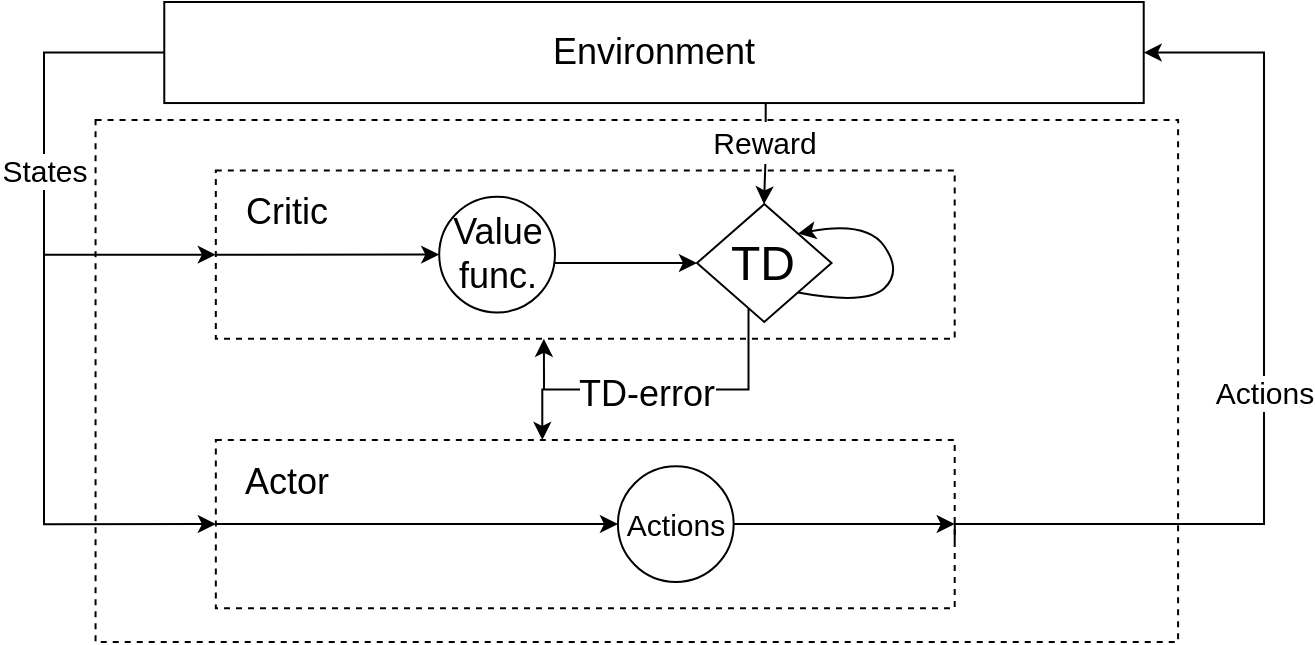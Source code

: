 <mxfile version="20.4.1" type="github" pages="4">
  <diagram id="J5HCBCcKapc96LBeAH69" name="Seite-4">
    <mxGraphModel dx="813" dy="446" grid="1" gridSize="10" guides="1" tooltips="1" connect="1" arrows="1" fold="1" page="1" pageScale="1" pageWidth="827" pageHeight="1169" math="0" shadow="0">
      <root>
        <mxCell id="0" />
        <mxCell id="1" parent="0" />
        <mxCell id="QKFNCqoDltqARqZ9zn26-27" value="" style="group" vertex="1" connectable="0" parent="1">
          <mxGeometry x="40" y="170" width="610" height="320" as="geometry" />
        </mxCell>
        <mxCell id="QKFNCqoDltqARqZ9zn26-1" value="&lt;font style=&quot;font-size: 18px;&quot;&gt;Environment&lt;/font&gt;" style="rounded=0;whiteSpace=wrap;html=1;" vertex="1" parent="QKFNCqoDltqARqZ9zn26-27">
          <mxGeometry x="60.141" width="489.718" height="50.526" as="geometry" />
        </mxCell>
        <mxCell id="QKFNCqoDltqARqZ9zn26-2" value="" style="rounded=0;whiteSpace=wrap;html=1;dashed=1;" vertex="1" parent="QKFNCqoDltqARqZ9zn26-27">
          <mxGeometry x="25.775" y="58.947" width="541.268" height="261.053" as="geometry" />
        </mxCell>
        <mxCell id="QKFNCqoDltqARqZ9zn26-6" value="" style="group" vertex="1" connectable="0" parent="QKFNCqoDltqARqZ9zn26-27">
          <mxGeometry x="85.915" y="84.211" width="369.437" height="84.211" as="geometry" />
        </mxCell>
        <mxCell id="QKFNCqoDltqARqZ9zn26-3" value="" style="rounded=0;whiteSpace=wrap;html=1;dashed=1;" vertex="1" parent="QKFNCqoDltqARqZ9zn26-6">
          <mxGeometry width="369.437" height="84.211" as="geometry" />
        </mxCell>
        <mxCell id="QKFNCqoDltqARqZ9zn26-5" value="&lt;font style=&quot;font-size: 18px;&quot;&gt;Critic&lt;/font&gt;" style="text;html=1;strokeColor=none;fillColor=none;align=center;verticalAlign=middle;whiteSpace=wrap;rounded=0;dashed=1;" vertex="1" parent="QKFNCqoDltqARqZ9zn26-6">
          <mxGeometry x="8.796" y="8.421" width="52.777" height="25.263" as="geometry" />
        </mxCell>
        <mxCell id="QKFNCqoDltqARqZ9zn26-12" value="&lt;font style=&quot;font-size: 24px;&quot;&gt;TD&lt;/font&gt;" style="rhombus;whiteSpace=wrap;html=1;" vertex="1" parent="QKFNCqoDltqARqZ9zn26-6">
          <mxGeometry x="240.563" y="16.842" width="67.298" height="58.947" as="geometry" />
        </mxCell>
        <mxCell id="QKFNCqoDltqARqZ9zn26-13" value="" style="curved=1;endArrow=classic;html=1;rounded=0;fontSize=24;entryX=1;entryY=0;entryDx=0;entryDy=0;exitX=1;exitY=1;exitDx=0;exitDy=0;" edge="1" parent="QKFNCqoDltqARqZ9zn26-6" source="QKFNCqoDltqARqZ9zn26-12" target="QKFNCqoDltqARqZ9zn26-12">
          <mxGeometry width="50" height="50" relative="1" as="geometry">
            <mxPoint x="334.252" y="84.211" as="sourcePoint" />
            <mxPoint x="378.233" y="42.105" as="targetPoint" />
            <Array as="points">
              <mxPoint x="325.456" y="67.368" />
              <mxPoint x="343.048" y="50.526" />
              <mxPoint x="325.456" y="25.263" />
            </Array>
          </mxGeometry>
        </mxCell>
        <mxCell id="QKFNCqoDltqARqZ9zn26-23" style="edgeStyle=orthogonalEdgeStyle;rounded=0;orthogonalLoop=1;jettySize=auto;html=1;entryX=0;entryY=0.5;entryDx=0;entryDy=0;fontSize=18;" edge="1" parent="QKFNCqoDltqARqZ9zn26-6" source="QKFNCqoDltqARqZ9zn26-21" target="QKFNCqoDltqARqZ9zn26-12">
          <mxGeometry relative="1" as="geometry">
            <Array as="points">
              <mxPoint x="197.606" y="46.316" />
              <mxPoint x="197.606" y="46.316" />
            </Array>
          </mxGeometry>
        </mxCell>
        <mxCell id="QKFNCqoDltqARqZ9zn26-21" value="&lt;div&gt;Value&lt;/div&gt;&lt;div&gt;func.&lt;br&gt;&lt;/div&gt;" style="ellipse;whiteSpace=wrap;html=1;aspect=fixed;fontSize=18;" vertex="1" parent="QKFNCqoDltqARqZ9zn26-6">
          <mxGeometry x="111.69" y="13.161" width="57.88" height="57.88" as="geometry" />
        </mxCell>
        <mxCell id="QKFNCqoDltqARqZ9zn26-22" value="" style="endArrow=classic;html=1;rounded=0;fontSize=18;" edge="1" parent="QKFNCqoDltqARqZ9zn26-6" target="QKFNCqoDltqARqZ9zn26-21">
          <mxGeometry width="50" height="50" relative="1" as="geometry">
            <mxPoint y="42.105" as="sourcePoint" />
            <mxPoint x="77.324" y="42.105" as="targetPoint" />
          </mxGeometry>
        </mxCell>
        <mxCell id="QKFNCqoDltqARqZ9zn26-7" value="" style="group" vertex="1" connectable="0" parent="QKFNCqoDltqARqZ9zn26-27">
          <mxGeometry x="85.915" y="218.947" width="369.437" height="84.211" as="geometry" />
        </mxCell>
        <mxCell id="QKFNCqoDltqARqZ9zn26-8" value="" style="rounded=0;whiteSpace=wrap;html=1;dashed=1;" vertex="1" parent="QKFNCqoDltqARqZ9zn26-7">
          <mxGeometry width="369.437" height="84.211" as="geometry" />
        </mxCell>
        <mxCell id="QKFNCqoDltqARqZ9zn26-9" value="&lt;font style=&quot;font-size: 18px;&quot;&gt;Actor&lt;/font&gt;" style="text;html=1;strokeColor=none;fillColor=none;align=center;verticalAlign=middle;whiteSpace=wrap;rounded=0;dashed=1;" vertex="1" parent="QKFNCqoDltqARqZ9zn26-7">
          <mxGeometry x="8.796" y="8.421" width="52.777" height="25.263" as="geometry" />
        </mxCell>
        <mxCell id="QKFNCqoDltqARqZ9zn26-24" value="&lt;font style=&quot;font-size: 15px;&quot;&gt;Actions&lt;/font&gt;" style="ellipse;whiteSpace=wrap;html=1;aspect=fixed;fontSize=18;" vertex="1" parent="QKFNCqoDltqARqZ9zn26-7">
          <mxGeometry x="201.042" y="13.161" width="57.88" height="57.88" as="geometry" />
        </mxCell>
        <mxCell id="QKFNCqoDltqARqZ9zn26-25" value="" style="endArrow=classic;html=1;rounded=0;fontSize=18;exitX=0;exitY=0.5;exitDx=0;exitDy=0;" edge="1" parent="QKFNCqoDltqARqZ9zn26-7" source="QKFNCqoDltqARqZ9zn26-8" target="QKFNCqoDltqARqZ9zn26-24">
          <mxGeometry width="50" height="50" relative="1" as="geometry">
            <mxPoint x="25.775" y="84.211" as="sourcePoint" />
            <mxPoint x="68.732" y="42.105" as="targetPoint" />
          </mxGeometry>
        </mxCell>
        <mxCell id="QKFNCqoDltqARqZ9zn26-10" value="&lt;font style=&quot;font-size: 15px;&quot;&gt;Actions&lt;/font&gt;" style="edgeStyle=orthogonalEdgeStyle;rounded=0;orthogonalLoop=1;jettySize=auto;html=1;entryX=1;entryY=0.5;entryDx=0;entryDy=0;exitX=1;exitY=0.6;exitDx=0;exitDy=0;exitPerimeter=0;" edge="1" parent="QKFNCqoDltqARqZ9zn26-27" source="QKFNCqoDltqARqZ9zn26-8" target="QKFNCqoDltqARqZ9zn26-1">
          <mxGeometry relative="1" as="geometry">
            <mxPoint x="652.958" y="-8.421" as="targetPoint" />
            <Array as="points">
              <mxPoint x="455.352" y="261.053" />
              <mxPoint x="610" y="261.053" />
              <mxPoint x="610" y="25.263" />
            </Array>
          </mxGeometry>
        </mxCell>
        <mxCell id="QKFNCqoDltqARqZ9zn26-11" value="&lt;font style=&quot;font-size: 15px;&quot;&gt;States&lt;/font&gt;" style="edgeStyle=orthogonalEdgeStyle;rounded=0;orthogonalLoop=1;jettySize=auto;html=1;entryX=0;entryY=0.5;entryDx=0;entryDy=0;exitX=0;exitY=0.5;exitDx=0;exitDy=0;" edge="1" parent="QKFNCqoDltqARqZ9zn26-27" source="QKFNCqoDltqARqZ9zn26-1" target="QKFNCqoDltqARqZ9zn26-8">
          <mxGeometry x="-0.378" relative="1" as="geometry">
            <mxPoint x="-8.592" y="-16.842" as="targetPoint" />
            <Array as="points">
              <mxPoint y="25.263" />
              <mxPoint y="261.053" />
            </Array>
            <mxPoint as="offset" />
          </mxGeometry>
        </mxCell>
        <mxCell id="QKFNCqoDltqARqZ9zn26-19" value="" style="endArrow=classic;html=1;rounded=0;fontSize=18;" edge="1" parent="QKFNCqoDltqARqZ9zn26-27" target="QKFNCqoDltqARqZ9zn26-3">
          <mxGeometry width="50" height="50" relative="1" as="geometry">
            <mxPoint y="126.316" as="sourcePoint" />
            <mxPoint x="343.662" y="92.632" as="targetPoint" />
          </mxGeometry>
        </mxCell>
        <mxCell id="QKFNCqoDltqARqZ9zn26-20" value="&lt;font style=&quot;font-size: 15px;&quot;&gt;Reward&lt;/font&gt;" style="edgeStyle=orthogonalEdgeStyle;rounded=0;orthogonalLoop=1;jettySize=auto;html=1;fontSize=18;" edge="1" parent="QKFNCqoDltqARqZ9zn26-27" source="QKFNCqoDltqARqZ9zn26-1" target="QKFNCqoDltqARqZ9zn26-12">
          <mxGeometry x="-0.244" y="-1" relative="1" as="geometry">
            <mxPoint x="359.986" y="84.211" as="targetPoint" />
            <Array as="points">
              <mxPoint x="360.845" y="75.789" />
              <mxPoint x="359.986" y="75.789" />
            </Array>
            <mxPoint as="offset" />
          </mxGeometry>
        </mxCell>
        <mxCell id="QKFNCqoDltqARqZ9zn26-14" value="&lt;font style=&quot;font-size: 18px;&quot;&gt;TD-error&lt;/font&gt;" style="edgeStyle=orthogonalEdgeStyle;rounded=0;orthogonalLoop=1;jettySize=auto;html=1;fontSize=24;" edge="1" parent="QKFNCqoDltqARqZ9zn26-27" source="QKFNCqoDltqARqZ9zn26-12" target="QKFNCqoDltqARqZ9zn26-8">
          <mxGeometry x="0.092" relative="1" as="geometry">
            <Array as="points">
              <mxPoint x="352.254" y="193.684" />
              <mxPoint x="249.155" y="193.684" />
            </Array>
            <mxPoint as="offset" />
          </mxGeometry>
        </mxCell>
        <mxCell id="QKFNCqoDltqARqZ9zn26-15" value="" style="endArrow=classic;html=1;rounded=0;fontSize=24;entryX=0.444;entryY=1;entryDx=0;entryDy=0;entryPerimeter=0;" edge="1" parent="QKFNCqoDltqARqZ9zn26-27" target="QKFNCqoDltqARqZ9zn26-3">
          <mxGeometry width="50" height="50" relative="1" as="geometry">
            <mxPoint x="250.014" y="193.684" as="sourcePoint" />
            <mxPoint x="240.563" y="176.842" as="targetPoint" />
            <Array as="points" />
          </mxGeometry>
        </mxCell>
        <mxCell id="QKFNCqoDltqARqZ9zn26-26" style="edgeStyle=orthogonalEdgeStyle;rounded=0;orthogonalLoop=1;jettySize=auto;html=1;fontSize=18;" edge="1" parent="QKFNCqoDltqARqZ9zn26-27" source="QKFNCqoDltqARqZ9zn26-24">
          <mxGeometry relative="1" as="geometry">
            <mxPoint x="455.352" y="261.053" as="targetPoint" />
          </mxGeometry>
        </mxCell>
      </root>
    </mxGraphModel>
  </diagram>
  <diagram id="v7upqAwxNrrTzhnmKMGe" name="Seite-3">
    <mxGraphModel dx="1422" dy="780" grid="1" gridSize="10" guides="1" tooltips="1" connect="1" arrows="1" fold="1" page="1" pageScale="1" pageWidth="827" pageHeight="1169" math="0" shadow="0">
      <root>
        <mxCell id="0" />
        <mxCell id="1" parent="0" />
        <mxCell id="GoU7gZ8OQvSiujTcVbR8-18" value="" style="group" parent="1" vertex="1" connectable="0">
          <mxGeometry x="50" y="200" width="560" height="240" as="geometry" />
        </mxCell>
        <mxCell id="GoU7gZ8OQvSiujTcVbR8-1" value="&lt;div&gt;Power TAC Server&lt;/div&gt;&lt;div&gt;(external)&lt;br&gt;&lt;/div&gt;" style="rounded=0;whiteSpace=wrap;html=1;" parent="GoU7gZ8OQvSiujTcVbR8-18" vertex="1">
          <mxGeometry x="160" width="140" height="32" as="geometry" />
        </mxCell>
        <mxCell id="GoU7gZ8OQvSiujTcVbR8-2" value="" style="rounded=0;whiteSpace=wrap;html=1;dashed=1;" parent="GoU7gZ8OQvSiujTcVbR8-18" vertex="1">
          <mxGeometry y="64" width="560" height="176.0" as="geometry" />
        </mxCell>
        <mxCell id="GoU7gZ8OQvSiujTcVbR8-5" value="&lt;div&gt;Bids&lt;/div&gt;&lt;div&gt;and&lt;br&gt;&lt;/div&gt;&lt;div&gt;Tariffs&lt;br&gt;&lt;/div&gt;" style="edgeStyle=orthogonalEdgeStyle;rounded=0;orthogonalLoop=1;jettySize=auto;html=1;" parent="GoU7gZ8OQvSiujTcVbR8-18" source="GoU7gZ8OQvSiujTcVbR8-3" target="GoU7gZ8OQvSiujTcVbR8-1" edge="1">
          <mxGeometry x="-0.455" relative="1" as="geometry">
            <mxPoint x="110" y="8" as="targetPoint" />
            <Array as="points">
              <mxPoint x="70" y="80" />
              <mxPoint x="70" y="80" />
            </Array>
            <mxPoint as="offset" />
          </mxGeometry>
        </mxCell>
        <mxCell id="GoU7gZ8OQvSiujTcVbR8-3" value="&lt;div&gt;Broker Core&lt;/div&gt;&lt;div&gt;(Java)&lt;br&gt;&lt;/div&gt;" style="rounded=0;whiteSpace=wrap;html=1;" parent="GoU7gZ8OQvSiujTcVbR8-18" vertex="1">
          <mxGeometry x="30" y="124.0" width="130" height="40" as="geometry" />
        </mxCell>
        <mxCell id="GoU7gZ8OQvSiujTcVbR8-4" value="IS3 Broker" style="text;html=1;strokeColor=none;fillColor=none;align=center;verticalAlign=middle;whiteSpace=wrap;rounded=0;" parent="GoU7gZ8OQvSiujTcVbR8-18" vertex="1">
          <mxGeometry x="10" y="216" width="60" height="24" as="geometry" />
        </mxCell>
        <mxCell id="GoU7gZ8OQvSiujTcVbR8-7" value="" style="endArrow=classic;html=1;entryX=0.845;entryY=-0.031;entryDx=0;entryDy=0;exitX=0.791;exitY=1.043;exitDx=0;exitDy=0;exitPerimeter=0;rounded=0;edgeStyle=orthogonalEdgeStyle;entryPerimeter=0;" parent="GoU7gZ8OQvSiujTcVbR8-18" source="GoU7gZ8OQvSiujTcVbR8-1" target="GoU7gZ8OQvSiujTcVbR8-3" edge="1">
          <mxGeometry width="50" height="50" relative="1" as="geometry">
            <mxPoint x="110" as="sourcePoint" />
            <mxPoint x="330" y="96" as="targetPoint" />
          </mxGeometry>
        </mxCell>
        <mxCell id="GoU7gZ8OQvSiujTcVbR8-13" value="Messages" style="edgeLabel;html=1;align=center;verticalAlign=middle;resizable=0;points=[];" parent="GoU7gZ8OQvSiujTcVbR8-7" vertex="1" connectable="0">
          <mxGeometry x="0.472" relative="1" as="geometry">
            <mxPoint x="124" y="-33" as="offset" />
          </mxGeometry>
        </mxCell>
        <mxCell id="GoU7gZ8OQvSiujTcVbR8-8" value="&lt;div&gt;Predictor&lt;/div&gt;&lt;div&gt;(Python)&lt;/div&gt;" style="rounded=0;whiteSpace=wrap;html=1;" parent="GoU7gZ8OQvSiujTcVbR8-18" vertex="1">
          <mxGeometry x="380" y="80" width="160" height="40" as="geometry" />
        </mxCell>
        <mxCell id="GoU7gZ8OQvSiujTcVbR8-9" value="&lt;div&gt;RL Agent&lt;/div&gt;&lt;div&gt;(Python)&lt;/div&gt;" style="rounded=0;whiteSpace=wrap;html=1;" parent="GoU7gZ8OQvSiujTcVbR8-18" vertex="1">
          <mxGeometry x="380" y="168" width="160" height="40" as="geometry" />
        </mxCell>
        <mxCell id="GoU7gZ8OQvSiujTcVbR8-10" value="&lt;div&gt;Timeslot Data&lt;/div&gt;" style="endArrow=classic;html=1;rounded=0;edgeStyle=orthogonalEdgeStyle;entryX=0;entryY=0.25;entryDx=0;entryDy=0;" parent="GoU7gZ8OQvSiujTcVbR8-18" source="GoU7gZ8OQvSiujTcVbR8-3" target="GoU7gZ8OQvSiujTcVbR8-8" edge="1">
          <mxGeometry x="-0.513" width="50" height="50" relative="1" as="geometry">
            <mxPoint x="280" y="168" as="sourcePoint" />
            <mxPoint x="330" y="128" as="targetPoint" />
            <mxPoint as="offset" />
          </mxGeometry>
        </mxCell>
        <mxCell id="GoU7gZ8OQvSiujTcVbR8-11" value="Prediction" style="endArrow=classic;html=1;rounded=0;exitX=0.506;exitY=1.08;exitDx=0;exitDy=0;exitPerimeter=0;edgeStyle=orthogonalEdgeStyle;" parent="GoU7gZ8OQvSiujTcVbR8-18" source="GoU7gZ8OQvSiujTcVbR8-8" target="GoU7gZ8OQvSiujTcVbR8-9" edge="1">
          <mxGeometry width="50" height="50" relative="1" as="geometry">
            <mxPoint x="340" y="200.0" as="sourcePoint" />
            <mxPoint x="390" y="160" as="targetPoint" />
          </mxGeometry>
        </mxCell>
        <mxCell id="GoU7gZ8OQvSiujTcVbR8-12" value="" style="endArrow=classic;html=1;rounded=0;exitX=0.432;exitY=1;exitDx=0;exitDy=0;edgeStyle=orthogonalEdgeStyle;exitPerimeter=0;" parent="GoU7gZ8OQvSiujTcVbR8-18" source="GoU7gZ8OQvSiujTcVbR8-15" target="GoU7gZ8OQvSiujTcVbR8-3" edge="1">
          <mxGeometry width="50" height="50" relative="1" as="geometry">
            <mxPoint x="280" y="168" as="sourcePoint" />
            <mxPoint x="330" y="128" as="targetPoint" />
          </mxGeometry>
        </mxCell>
        <mxCell id="GoU7gZ8OQvSiujTcVbR8-14" value="Action" style="edgeLabel;html=1;align=center;verticalAlign=middle;resizable=0;points=[];" parent="GoU7gZ8OQvSiujTcVbR8-12" vertex="1" connectable="0">
          <mxGeometry x="-0.078" y="-1" relative="1" as="geometry">
            <mxPoint as="offset" />
          </mxGeometry>
        </mxCell>
        <mxCell id="GoU7gZ8OQvSiujTcVbR8-15" value="RestAPI" style="rounded=0;whiteSpace=wrap;html=1;" parent="GoU7gZ8OQvSiujTcVbR8-18" vertex="1">
          <mxGeometry x="400" y="200.0" width="120" height="16" as="geometry" />
        </mxCell>
        <mxCell id="GoU7gZ8OQvSiujTcVbR8-16" value="RestAPI" style="rounded=0;whiteSpace=wrap;html=1;" parent="GoU7gZ8OQvSiujTcVbR8-18" vertex="1">
          <mxGeometry x="400" y="112.0" width="120" height="16" as="geometry" />
        </mxCell>
        <mxCell id="GoU7gZ8OQvSiujTcVbR8-17" value="" style="endArrow=classic;html=1;rounded=0;entryX=0;entryY=0.25;entryDx=0;entryDy=0;edgeStyle=orthogonalEdgeStyle;" parent="GoU7gZ8OQvSiujTcVbR8-18" target="GoU7gZ8OQvSiujTcVbR8-9" edge="1">
          <mxGeometry width="50" height="50" relative="1" as="geometry">
            <mxPoint x="270" y="144" as="sourcePoint" />
            <mxPoint x="340" y="160" as="targetPoint" />
          </mxGeometry>
        </mxCell>
      </root>
    </mxGraphModel>
  </diagram>
  <diagram id="kgpKYQtTHZ0yAKxKKP6v" name="Page-1">
    <mxGraphModel dx="1422" dy="780" grid="1" gridSize="10" guides="1" tooltips="1" connect="1" arrows="1" fold="1" page="1" pageScale="1" pageWidth="850" pageHeight="1100" math="0" shadow="0">
      <root>
        <mxCell id="0" />
        <mxCell id="1" parent="0" />
        <mxCell id="5WxZutgpQUNSRM7VUp_n-36" style="edgeStyle=orthogonalEdgeStyle;rounded=0;orthogonalLoop=1;jettySize=auto;html=1;" parent="1" target="5WxZutgpQUNSRM7VUp_n-39" edge="1">
          <mxGeometry relative="1" as="geometry">
            <mxPoint x="320" y="280" as="sourcePoint" />
          </mxGeometry>
        </mxCell>
        <mxCell id="5WxZutgpQUNSRM7VUp_n-38" style="edgeStyle=orthogonalEdgeStyle;rounded=0;orthogonalLoop=1;jettySize=auto;html=1;" parent="1" source="5WxZutgpQUNSRM7VUp_n-39" edge="1">
          <mxGeometry relative="1" as="geometry">
            <mxPoint x="365" y="240" as="targetPoint" />
          </mxGeometry>
        </mxCell>
        <mxCell id="5WxZutgpQUNSRM7VUp_n-84" style="edgeStyle=orthogonalEdgeStyle;rounded=0;orthogonalLoop=1;jettySize=auto;html=1;" parent="1" source="5WxZutgpQUNSRM7VUp_n-39" edge="1">
          <mxGeometry relative="1" as="geometry">
            <mxPoint x="320" y="200" as="targetPoint" />
          </mxGeometry>
        </mxCell>
        <mxCell id="5WxZutgpQUNSRM7VUp_n-39" value="" style="rounded=1;whiteSpace=wrap;html=1;" parent="1" vertex="1">
          <mxGeometry x="305" y="230" width="30" height="20" as="geometry" />
        </mxCell>
        <mxCell id="5WxZutgpQUNSRM7VUp_n-43" value="x_t336" style="text;html=1;align=center;verticalAlign=middle;resizable=0;points=[];autosize=1;strokeColor=none;fillColor=none;" parent="1" vertex="1">
          <mxGeometry x="290" y="275" width="60" height="30" as="geometry" />
        </mxCell>
        <mxCell id="5WxZutgpQUNSRM7VUp_n-52" style="edgeStyle=orthogonalEdgeStyle;rounded=0;orthogonalLoop=1;jettySize=auto;html=1;entryX=0;entryY=0.5;entryDx=0;entryDy=0;" parent="1" source="5WxZutgpQUNSRM7VUp_n-42" target="5WxZutgpQUNSRM7VUp_n-49" edge="1">
          <mxGeometry relative="1" as="geometry" />
        </mxCell>
        <mxCell id="5WxZutgpQUNSRM7VUp_n-59" value="" style="group;" parent="1" vertex="1" connectable="0">
          <mxGeometry x="465" y="170" width="40" height="135" as="geometry" />
        </mxCell>
        <mxCell id="5WxZutgpQUNSRM7VUp_n-47" value="" style="group;" parent="5WxZutgpQUNSRM7VUp_n-59" vertex="1" connectable="0">
          <mxGeometry x="5" y="30" width="30" height="105" as="geometry" />
        </mxCell>
        <mxCell id="5WxZutgpQUNSRM7VUp_n-48" style="edgeStyle=orthogonalEdgeStyle;rounded=0;orthogonalLoop=1;jettySize=auto;html=1;" parent="5WxZutgpQUNSRM7VUp_n-47" source="5WxZutgpQUNSRM7VUp_n-49" edge="1">
          <mxGeometry relative="1" as="geometry">
            <mxPoint x="15.176" as="targetPoint" />
          </mxGeometry>
        </mxCell>
        <mxCell id="5WxZutgpQUNSRM7VUp_n-49" value="" style="rounded=1;whiteSpace=wrap;html=1;" parent="5WxZutgpQUNSRM7VUp_n-47" vertex="1">
          <mxGeometry y="30" width="30" height="20" as="geometry" />
        </mxCell>
        <mxCell id="5WxZutgpQUNSRM7VUp_n-53" value="y_1" style="text;html=1;align=center;verticalAlign=middle;resizable=0;points=[];autosize=1;strokeColor=none;fillColor=none;" parent="5WxZutgpQUNSRM7VUp_n-59" vertex="1">
          <mxGeometry width="40" height="30" as="geometry" />
        </mxCell>
        <mxCell id="5WxZutgpQUNSRM7VUp_n-60" value="" style="group;" parent="1" vertex="1" connectable="0">
          <mxGeometry x="520" y="170" width="40" height="135" as="geometry" />
        </mxCell>
        <mxCell id="5WxZutgpQUNSRM7VUp_n-61" value="" style="group;" parent="5WxZutgpQUNSRM7VUp_n-60" vertex="1" connectable="0">
          <mxGeometry x="5" y="30" width="30" height="105" as="geometry" />
        </mxCell>
        <mxCell id="5WxZutgpQUNSRM7VUp_n-62" style="edgeStyle=orthogonalEdgeStyle;rounded=0;orthogonalLoop=1;jettySize=auto;html=1;" parent="5WxZutgpQUNSRM7VUp_n-61" source="5WxZutgpQUNSRM7VUp_n-63" edge="1">
          <mxGeometry relative="1" as="geometry">
            <mxPoint x="15.176" as="targetPoint" />
          </mxGeometry>
        </mxCell>
        <mxCell id="5WxZutgpQUNSRM7VUp_n-63" value="" style="rounded=1;whiteSpace=wrap;html=1;" parent="5WxZutgpQUNSRM7VUp_n-61" vertex="1">
          <mxGeometry y="30" width="30" height="20" as="geometry" />
        </mxCell>
        <mxCell id="5WxZutgpQUNSRM7VUp_n-64" value="y_2" style="text;html=1;align=center;verticalAlign=middle;resizable=0;points=[];autosize=1;strokeColor=none;fillColor=none;" parent="5WxZutgpQUNSRM7VUp_n-60" vertex="1">
          <mxGeometry width="40" height="30" as="geometry" />
        </mxCell>
        <mxCell id="5WxZutgpQUNSRM7VUp_n-65" value="" style="group;" parent="1" vertex="1" connectable="0">
          <mxGeometry x="570" y="170" width="45" height="135" as="geometry" />
        </mxCell>
        <mxCell id="5WxZutgpQUNSRM7VUp_n-66" value="" style="group;" parent="5WxZutgpQUNSRM7VUp_n-65" vertex="1" connectable="0">
          <mxGeometry x="5" y="30" width="30" height="105" as="geometry" />
        </mxCell>
        <mxCell id="5WxZutgpQUNSRM7VUp_n-67" style="edgeStyle=orthogonalEdgeStyle;rounded=0;orthogonalLoop=1;jettySize=auto;html=1;" parent="5WxZutgpQUNSRM7VUp_n-66" source="5WxZutgpQUNSRM7VUp_n-68" edge="1">
          <mxGeometry relative="1" as="geometry">
            <mxPoint x="15.176" as="targetPoint" />
          </mxGeometry>
        </mxCell>
        <mxCell id="5WxZutgpQUNSRM7VUp_n-68" value="" style="rounded=1;whiteSpace=wrap;html=1;" parent="5WxZutgpQUNSRM7VUp_n-66" vertex="1">
          <mxGeometry y="30" width="30" height="20" as="geometry" />
        </mxCell>
        <mxCell id="5WxZutgpQUNSRM7VUp_n-69" value="y_24" style="text;html=1;align=center;verticalAlign=middle;resizable=0;points=[];autosize=1;strokeColor=none;fillColor=none;" parent="5WxZutgpQUNSRM7VUp_n-65" vertex="1">
          <mxGeometry x="-5" width="50" height="30" as="geometry" />
        </mxCell>
        <mxCell id="5WxZutgpQUNSRM7VUp_n-70" style="edgeStyle=orthogonalEdgeStyle;rounded=0;orthogonalLoop=1;jettySize=auto;html=1;" parent="1" source="5WxZutgpQUNSRM7VUp_n-49" target="5WxZutgpQUNSRM7VUp_n-63" edge="1">
          <mxGeometry relative="1" as="geometry">
            <Array as="points">
              <mxPoint x="500" y="240" />
              <mxPoint x="500" y="240" />
            </Array>
          </mxGeometry>
        </mxCell>
        <mxCell id="5WxZutgpQUNSRM7VUp_n-75" value="" style="endArrow=classic;html=1;rounded=0;" parent="1" source="5WxZutgpQUNSRM7VUp_n-53" edge="1">
          <mxGeometry width="50" height="50" relative="1" as="geometry">
            <mxPoint x="420" y="220" as="sourcePoint" />
            <mxPoint x="530" y="230" as="targetPoint" />
            <Array as="points">
              <mxPoint x="530" y="230" />
            </Array>
          </mxGeometry>
        </mxCell>
        <mxCell id="5WxZutgpQUNSRM7VUp_n-76" value="" style="endArrow=classic;html=1;rounded=0;exitX=0.985;exitY=1.013;exitDx=0;exitDy=0;exitPerimeter=0;dashed=1;dashPattern=1 1;" parent="1" source="5WxZutgpQUNSRM7VUp_n-64" edge="1">
          <mxGeometry width="50" height="50" relative="1" as="geometry">
            <mxPoint x="510" y="210" as="sourcePoint" />
            <mxPoint x="580" y="230" as="targetPoint" />
            <Array as="points" />
          </mxGeometry>
        </mxCell>
        <mxCell id="5WxZutgpQUNSRM7VUp_n-15" style="edgeStyle=orthogonalEdgeStyle;rounded=0;orthogonalLoop=1;jettySize=auto;html=1;" parent="1" target="5WxZutgpQUNSRM7VUp_n-14" edge="1">
          <mxGeometry relative="1" as="geometry">
            <mxPoint x="195" y="280" as="sourcePoint" />
          </mxGeometry>
        </mxCell>
        <mxCell id="5WxZutgpQUNSRM7VUp_n-17" style="edgeStyle=orthogonalEdgeStyle;rounded=0;orthogonalLoop=1;jettySize=auto;html=1;" parent="1" source="5WxZutgpQUNSRM7VUp_n-14" edge="1">
          <mxGeometry relative="1" as="geometry">
            <mxPoint x="240" y="240" as="targetPoint" />
          </mxGeometry>
        </mxCell>
        <mxCell id="5WxZutgpQUNSRM7VUp_n-82" style="edgeStyle=orthogonalEdgeStyle;rounded=0;orthogonalLoop=1;jettySize=auto;html=1;" parent="1" source="5WxZutgpQUNSRM7VUp_n-14" edge="1">
          <mxGeometry relative="1" as="geometry">
            <mxPoint x="195" y="200" as="targetPoint" />
          </mxGeometry>
        </mxCell>
        <mxCell id="5WxZutgpQUNSRM7VUp_n-14" value="" style="rounded=1;whiteSpace=wrap;html=1;" parent="1" vertex="1">
          <mxGeometry x="180" y="230" width="30" height="20" as="geometry" />
        </mxCell>
        <mxCell id="5WxZutgpQUNSRM7VUp_n-20" style="edgeStyle=orthogonalEdgeStyle;rounded=0;orthogonalLoop=1;jettySize=auto;html=1;" parent="1" target="5WxZutgpQUNSRM7VUp_n-18" edge="1">
          <mxGeometry relative="1" as="geometry">
            <mxPoint x="255" y="280" as="sourcePoint" />
          </mxGeometry>
        </mxCell>
        <mxCell id="5WxZutgpQUNSRM7VUp_n-83" style="edgeStyle=orthogonalEdgeStyle;rounded=0;orthogonalLoop=1;jettySize=auto;html=1;" parent="1" source="5WxZutgpQUNSRM7VUp_n-18" edge="1">
          <mxGeometry relative="1" as="geometry">
            <mxPoint x="255" y="200" as="targetPoint" />
          </mxGeometry>
        </mxCell>
        <mxCell id="5WxZutgpQUNSRM7VUp_n-18" value="" style="rounded=1;whiteSpace=wrap;html=1;" parent="1" vertex="1">
          <mxGeometry x="240" y="230" width="30" height="20" as="geometry" />
        </mxCell>
        <mxCell id="5WxZutgpQUNSRM7VUp_n-21" value="x_t0" style="text;html=1;align=center;verticalAlign=middle;resizable=0;points=[];autosize=1;strokeColor=none;fillColor=none;" parent="1" vertex="1">
          <mxGeometry x="170" y="275" width="50" height="30" as="geometry" />
        </mxCell>
        <mxCell id="5WxZutgpQUNSRM7VUp_n-22" value="x_t1" style="text;html=1;align=center;verticalAlign=middle;resizable=0;points=[];autosize=1;strokeColor=none;fillColor=none;" parent="1" vertex="1">
          <mxGeometry x="230" y="275" width="50" height="30" as="geometry" />
        </mxCell>
        <mxCell id="5WxZutgpQUNSRM7VUp_n-23" value="" style="endArrow=none;dashed=1;html=1;dashPattern=1 3;strokeWidth=2;rounded=0;exitX=1;exitY=0.5;exitDx=0;exitDy=0;entryX=0;entryY=0.5;entryDx=0;entryDy=0;" parent="1" source="5WxZutgpQUNSRM7VUp_n-18" target="5WxZutgpQUNSRM7VUp_n-39" edge="1">
          <mxGeometry width="50" height="50" relative="1" as="geometry">
            <mxPoint x="280" y="239.8" as="sourcePoint" />
            <mxPoint x="300" y="239.8" as="targetPoint" />
          </mxGeometry>
        </mxCell>
        <mxCell id="5WxZutgpQUNSRM7VUp_n-77" value="" style="endArrow=none;dashed=1;html=1;dashPattern=1 3;strokeWidth=2;rounded=0;exitX=1;exitY=0.5;exitDx=0;exitDy=0;entryX=0;entryY=0.5;entryDx=0;entryDy=0;" parent="1" source="5WxZutgpQUNSRM7VUp_n-63" target="5WxZutgpQUNSRM7VUp_n-68" edge="1">
          <mxGeometry width="50" height="50" relative="1" as="geometry">
            <mxPoint x="280" y="250" as="sourcePoint" />
            <mxPoint x="315" y="250" as="targetPoint" />
          </mxGeometry>
        </mxCell>
        <mxCell id="5WxZutgpQUNSRM7VUp_n-78" value="" style="shape=curlyBracket;whiteSpace=wrap;html=1;rounded=1;rotation=-90;" parent="1" vertex="1">
          <mxGeometry x="297.19" y="185.94" width="22.5" height="270.63" as="geometry" />
        </mxCell>
        <mxCell id="5WxZutgpQUNSRM7VUp_n-79" value="" style="shape=curlyBracket;whiteSpace=wrap;html=1;rounded=1;rotation=90;" parent="1" vertex="1">
          <mxGeometry x="528.75" y="50" width="22.5" height="204.06" as="geometry" />
        </mxCell>
        <mxCell id="oTfD3YDyBVF8-jy85xka-9" value="Q" style="edgeStyle=orthogonalEdgeStyle;rounded=0;orthogonalLoop=1;jettySize=auto;html=1;entryX=0.959;entryY=1.046;entryDx=0;entryDy=0;entryPerimeter=0;" parent="1" source="5WxZutgpQUNSRM7VUp_n-42" target="oTfD3YDyBVF8-jy85xka-5" edge="1">
          <mxGeometry relative="1" as="geometry" />
        </mxCell>
        <mxCell id="5WxZutgpQUNSRM7VUp_n-42" value="Thought vector" style="rounded=1;whiteSpace=wrap;html=1;" parent="1" vertex="1">
          <mxGeometry x="365" y="230" width="85" height="20" as="geometry" />
        </mxCell>
        <mxCell id="5WxZutgpQUNSRM7VUp_n-80" value="Decoder output" style="text;html=1;align=center;verticalAlign=middle;resizable=0;points=[];autosize=1;strokeColor=none;fillColor=none;" parent="1" vertex="1">
          <mxGeometry x="485" y="115" width="110" height="30" as="geometry" />
        </mxCell>
        <mxCell id="5WxZutgpQUNSRM7VUp_n-81" value="Encoder Input" style="text;html=1;align=center;verticalAlign=middle;resizable=0;points=[];autosize=1;strokeColor=none;fillColor=none;" parent="1" vertex="1">
          <mxGeometry x="258.44" y="335" width="100" height="30" as="geometry" />
        </mxCell>
        <mxCell id="oTfD3YDyBVF8-jy85xka-6" style="edgeStyle=orthogonalEdgeStyle;rounded=0;orthogonalLoop=1;jettySize=auto;html=1;entryX=0;entryY=0.25;entryDx=0;entryDy=0;" parent="1" source="oTfD3YDyBVF8-jy85xka-1" target="oTfD3YDyBVF8-jy85xka-5" edge="1">
          <mxGeometry relative="1" as="geometry">
            <mxPoint x="195" y="110" as="targetPoint" />
            <Array as="points">
              <mxPoint x="195" y="90" />
              <mxPoint x="230" y="90" />
              <mxPoint x="230" y="88" />
              <mxPoint x="238" y="88" />
            </Array>
          </mxGeometry>
        </mxCell>
        <mxCell id="oTfD3YDyBVF8-jy85xka-1" value="k,v_t0 " style="text;html=1;align=center;verticalAlign=middle;resizable=0;points=[];autosize=1;strokeColor=none;fillColor=none;" parent="1" vertex="1">
          <mxGeometry x="170" y="170" width="50" height="30" as="geometry" />
        </mxCell>
        <mxCell id="oTfD3YDyBVF8-jy85xka-7" style="edgeStyle=orthogonalEdgeStyle;rounded=0;orthogonalLoop=1;jettySize=auto;html=1;entryX=0.093;entryY=1.078;entryDx=0;entryDy=0;entryPerimeter=0;" parent="1" source="oTfD3YDyBVF8-jy85xka-2" target="oTfD3YDyBVF8-jy85xka-5" edge="1">
          <mxGeometry relative="1" as="geometry" />
        </mxCell>
        <mxCell id="oTfD3YDyBVF8-jy85xka-2" value="k,v_t1" style="text;html=1;align=center;verticalAlign=middle;resizable=0;points=[];autosize=1;strokeColor=none;fillColor=none;" parent="1" vertex="1">
          <mxGeometry x="230" y="170" width="50" height="30" as="geometry" />
        </mxCell>
        <mxCell id="oTfD3YDyBVF8-jy85xka-8" style="edgeStyle=orthogonalEdgeStyle;rounded=0;orthogonalLoop=1;jettySize=auto;html=1;entryX=0.5;entryY=1;entryDx=0;entryDy=0;" parent="1" source="oTfD3YDyBVF8-jy85xka-3" target="oTfD3YDyBVF8-jy85xka-5" edge="1">
          <mxGeometry relative="1" as="geometry">
            <Array as="points">
              <mxPoint x="320" y="140" />
              <mxPoint x="318" y="140" />
            </Array>
          </mxGeometry>
        </mxCell>
        <mxCell id="oTfD3YDyBVF8-jy85xka-3" value="k,v_t336" style="text;html=1;align=center;verticalAlign=middle;resizable=0;points=[];autosize=1;strokeColor=none;fillColor=none;" parent="1" vertex="1">
          <mxGeometry x="285" y="170" width="70" height="30" as="geometry" />
        </mxCell>
        <mxCell id="oTfD3YDyBVF8-jy85xka-5" value="Attention(Q,K,V)" style="rounded=1;whiteSpace=wrap;html=1;" parent="1" vertex="1">
          <mxGeometry x="257.5" y="80" width="120" height="30" as="geometry" />
        </mxCell>
        <mxCell id="oTfD3YDyBVF8-jy85xka-14" value="w_t0" style="shape=flexArrow;endArrow=classic;html=1;rounded=0;entryX=1;entryY=0;entryDx=0;entryDy=0;exitX=0;exitY=0.75;exitDx=0;exitDy=0;endSize=4.3;startSize=1;targetPerimeterSpacing=0;fillColor=#dae8fc;strokeColor=#6c8ebf;sketch=0;shadow=0;arcSize=9;strokeWidth=1;fillStyle=solid;width=1.429;endWidth=4.558;" parent="1" source="oTfD3YDyBVF8-jy85xka-5" target="5WxZutgpQUNSRM7VUp_n-14" edge="1">
          <mxGeometry width="50" height="50" relative="1" as="geometry">
            <mxPoint x="210" y="145" as="sourcePoint" />
            <mxPoint x="260" y="95" as="targetPoint" />
            <Array as="points">
              <mxPoint x="210" y="103" />
              <mxPoint x="210" y="140" />
            </Array>
          </mxGeometry>
        </mxCell>
        <mxCell id="oTfD3YDyBVF8-jy85xka-15" value="w_t1" style="shape=flexArrow;endArrow=classic;html=1;rounded=0;entryX=1;entryY=0;entryDx=0;entryDy=0;exitX=0.25;exitY=1;exitDx=0;exitDy=0;endSize=4.3;startSize=1;targetPerimeterSpacing=0;fillColor=#dae8fc;strokeColor=#6c8ebf;sketch=0;shadow=0;arcSize=9;strokeWidth=1;fillStyle=solid;width=1.429;endWidth=4.558;" parent="1" source="oTfD3YDyBVF8-jy85xka-5" target="5WxZutgpQUNSRM7VUp_n-18" edge="1">
          <mxGeometry x="-0.565" y="2" width="50" height="50" relative="1" as="geometry">
            <mxPoint x="267.5" y="112.5" as="sourcePoint" />
            <mxPoint x="220" y="240" as="targetPoint" />
            <Array as="points">
              <mxPoint x="288" y="170" />
              <mxPoint x="270" y="170" />
            </Array>
            <mxPoint as="offset" />
          </mxGeometry>
        </mxCell>
        <mxCell id="oTfD3YDyBVF8-jy85xka-16" value="w_t336" style="shape=flexArrow;endArrow=classic;html=1;rounded=0;entryX=1;entryY=0;entryDx=0;entryDy=0;exitX=0.25;exitY=1;exitDx=0;exitDy=0;endSize=4.3;startSize=1;targetPerimeterSpacing=0;fillColor=#dae8fc;strokeColor=#6c8ebf;sketch=0;shadow=0;arcSize=9;strokeWidth=1;fillStyle=solid;width=1.429;endWidth=4.558;" parent="1" edge="1">
          <mxGeometry x="-0.36" width="50" height="50" relative="1" as="geometry">
            <mxPoint x="349.5" y="110" as="sourcePoint" />
            <mxPoint x="332" y="230" as="targetPoint" />
            <Array as="points">
              <mxPoint x="350" y="200" />
            </Array>
            <mxPoint as="offset" />
          </mxGeometry>
        </mxCell>
      </root>
    </mxGraphModel>
  </diagram>
  <diagram id="nfH1aJ32i-U7VhBpTYlZ" name="Seite-2">
    <mxGraphModel dx="1422" dy="780" grid="1" gridSize="10" guides="1" tooltips="1" connect="1" arrows="1" fold="1" page="1" pageScale="1" pageWidth="827" pageHeight="1169" math="0" shadow="0">
      <root>
        <mxCell id="0" />
        <mxCell id="1" parent="0" />
        <mxCell id="cXMA3PPJrjhBCAom9J2C-1" style="edgeStyle=orthogonalEdgeStyle;rounded=0;orthogonalLoop=1;jettySize=auto;html=1;" parent="1" target="cXMA3PPJrjhBCAom9J2C-4" edge="1">
          <mxGeometry relative="1" as="geometry">
            <mxPoint x="320" y="280" as="sourcePoint" />
          </mxGeometry>
        </mxCell>
        <mxCell id="cXMA3PPJrjhBCAom9J2C-2" style="edgeStyle=orthogonalEdgeStyle;rounded=0;orthogonalLoop=1;jettySize=auto;html=1;" parent="1" source="cXMA3PPJrjhBCAom9J2C-4" edge="1">
          <mxGeometry relative="1" as="geometry">
            <mxPoint x="365" y="240" as="targetPoint" />
          </mxGeometry>
        </mxCell>
        <mxCell id="cXMA3PPJrjhBCAom9J2C-4" value="" style="rounded=1;whiteSpace=wrap;html=1;" parent="1" vertex="1">
          <mxGeometry x="305" y="230" width="30" height="20" as="geometry" />
        </mxCell>
        <mxCell id="cXMA3PPJrjhBCAom9J2C-5" value="x_t335" style="text;html=1;align=center;verticalAlign=middle;resizable=0;points=[];autosize=1;strokeColor=none;fillColor=none;" parent="1" vertex="1">
          <mxGeometry x="290" y="275" width="60" height="30" as="geometry" />
        </mxCell>
        <mxCell id="cXMA3PPJrjhBCAom9J2C-12" value="" style="group" parent="1" vertex="1" connectable="0">
          <mxGeometry x="520" y="170" width="40" height="135" as="geometry" />
        </mxCell>
        <mxCell id="cXMA3PPJrjhBCAom9J2C-13" value="" style="group" parent="cXMA3PPJrjhBCAom9J2C-12" vertex="1" connectable="0">
          <mxGeometry x="5" y="30" width="30" height="105" as="geometry" />
        </mxCell>
        <mxCell id="cXMA3PPJrjhBCAom9J2C-16" value="y_2" style="text;html=1;align=center;verticalAlign=middle;resizable=0;points=[];autosize=1;strokeColor=none;fillColor=none;" parent="cXMA3PPJrjhBCAom9J2C-12" vertex="1">
          <mxGeometry width="40" height="30" as="geometry" />
        </mxCell>
        <mxCell id="cXMA3PPJrjhBCAom9J2C-37" value="" style="shape=curlyBracket;whiteSpace=wrap;html=1;rounded=1;rotation=90;" parent="cXMA3PPJrjhBCAom9J2C-12" vertex="1">
          <mxGeometry x="8.75" y="-100" width="22.5" height="204.06" as="geometry" />
        </mxCell>
        <mxCell id="cXMA3PPJrjhBCAom9J2C-17" value="" style="group" parent="1" vertex="1" connectable="0">
          <mxGeometry x="570" y="170" width="45" height="135" as="geometry" />
        </mxCell>
        <mxCell id="cXMA3PPJrjhBCAom9J2C-18" value="" style="group" parent="cXMA3PPJrjhBCAom9J2C-17" vertex="1" connectable="0">
          <mxGeometry x="5" y="30" width="30" height="105" as="geometry" />
        </mxCell>
        <mxCell id="cXMA3PPJrjhBCAom9J2C-19" style="edgeStyle=orthogonalEdgeStyle;rounded=0;orthogonalLoop=1;jettySize=auto;html=1;" parent="cXMA3PPJrjhBCAom9J2C-18" source="cXMA3PPJrjhBCAom9J2C-20" edge="1">
          <mxGeometry relative="1" as="geometry">
            <mxPoint x="15.176" as="targetPoint" />
          </mxGeometry>
        </mxCell>
        <mxCell id="cXMA3PPJrjhBCAom9J2C-20" value="" style="rounded=1;whiteSpace=wrap;html=1;" parent="cXMA3PPJrjhBCAom9J2C-18" vertex="1">
          <mxGeometry y="30" width="30" height="20" as="geometry" />
        </mxCell>
        <mxCell id="cXMA3PPJrjhBCAom9J2C-21" value="y_24" style="text;html=1;align=center;verticalAlign=middle;resizable=0;points=[];autosize=1;strokeColor=none;fillColor=none;" parent="cXMA3PPJrjhBCAom9J2C-17" vertex="1">
          <mxGeometry x="-5" width="50" height="30" as="geometry" />
        </mxCell>
        <mxCell id="cXMA3PPJrjhBCAom9J2C-25" style="edgeStyle=orthogonalEdgeStyle;rounded=0;orthogonalLoop=1;jettySize=auto;html=1;" parent="1" target="cXMA3PPJrjhBCAom9J2C-28" edge="1">
          <mxGeometry relative="1" as="geometry">
            <mxPoint x="195" y="280" as="sourcePoint" />
          </mxGeometry>
        </mxCell>
        <mxCell id="cXMA3PPJrjhBCAom9J2C-26" style="edgeStyle=orthogonalEdgeStyle;rounded=0;orthogonalLoop=1;jettySize=auto;html=1;" parent="1" source="cXMA3PPJrjhBCAom9J2C-28" edge="1">
          <mxGeometry relative="1" as="geometry">
            <mxPoint x="240" y="240" as="targetPoint" />
          </mxGeometry>
        </mxCell>
        <mxCell id="cXMA3PPJrjhBCAom9J2C-28" value="" style="rounded=1;whiteSpace=wrap;html=1;" parent="1" vertex="1">
          <mxGeometry x="180" y="230" width="30" height="20" as="geometry" />
        </mxCell>
        <mxCell id="cXMA3PPJrjhBCAom9J2C-29" style="edgeStyle=orthogonalEdgeStyle;rounded=0;orthogonalLoop=1;jettySize=auto;html=1;" parent="1" target="cXMA3PPJrjhBCAom9J2C-31" edge="1">
          <mxGeometry relative="1" as="geometry">
            <mxPoint x="255" y="280" as="sourcePoint" />
          </mxGeometry>
        </mxCell>
        <mxCell id="cXMA3PPJrjhBCAom9J2C-31" value="" style="rounded=1;whiteSpace=wrap;html=1;" parent="1" vertex="1">
          <mxGeometry x="240" y="230" width="30" height="20" as="geometry" />
        </mxCell>
        <mxCell id="cXMA3PPJrjhBCAom9J2C-32" value="x_t0" style="text;html=1;align=center;verticalAlign=middle;resizable=0;points=[];autosize=1;strokeColor=none;fillColor=none;" parent="1" vertex="1">
          <mxGeometry x="170" y="275" width="50" height="30" as="geometry" />
        </mxCell>
        <mxCell id="cXMA3PPJrjhBCAom9J2C-33" value="x_t1" style="text;html=1;align=center;verticalAlign=middle;resizable=0;points=[];autosize=1;strokeColor=none;fillColor=none;" parent="1" vertex="1">
          <mxGeometry x="230" y="275" width="50" height="30" as="geometry" />
        </mxCell>
        <mxCell id="cXMA3PPJrjhBCAom9J2C-34" value="" style="endArrow=none;dashed=1;html=1;dashPattern=1 3;strokeWidth=2;rounded=0;exitX=1;exitY=0.5;exitDx=0;exitDy=0;entryX=0;entryY=0.5;entryDx=0;entryDy=0;" parent="1" source="cXMA3PPJrjhBCAom9J2C-31" target="cXMA3PPJrjhBCAom9J2C-4" edge="1">
          <mxGeometry width="50" height="50" relative="1" as="geometry">
            <mxPoint x="280" y="239.8" as="sourcePoint" />
            <mxPoint x="300" y="239.8" as="targetPoint" />
          </mxGeometry>
        </mxCell>
        <mxCell id="cXMA3PPJrjhBCAom9J2C-36" value="" style="shape=curlyBracket;whiteSpace=wrap;html=1;rounded=1;rotation=-90;" parent="1" vertex="1">
          <mxGeometry x="297.19" y="170" width="22.5" height="270.63" as="geometry" />
        </mxCell>
        <mxCell id="cXMA3PPJrjhBCAom9J2C-39" value="x_t336" style="text;html=1;align=center;verticalAlign=middle;resizable=0;points=[];autosize=1;strokeColor=none;fillColor=none;" parent="1" vertex="1">
          <mxGeometry x="377.5" y="275" width="60" height="30" as="geometry" />
        </mxCell>
        <mxCell id="cXMA3PPJrjhBCAom9J2C-40" style="edgeStyle=orthogonalEdgeStyle;rounded=0;orthogonalLoop=1;jettySize=auto;html=1;" parent="1" source="cXMA3PPJrjhBCAom9J2C-39" edge="1">
          <mxGeometry relative="1" as="geometry">
            <mxPoint x="380" y="280" as="sourcePoint" />
            <mxPoint x="407.524" y="250" as="targetPoint" />
          </mxGeometry>
        </mxCell>
        <mxCell id="cXMA3PPJrjhBCAom9J2C-42" value="&lt;div&gt;Input&lt;/div&gt;" style="text;html=1;align=center;verticalAlign=middle;resizable=0;points=[];autosize=1;strokeColor=none;fillColor=none;" parent="1" vertex="1">
          <mxGeometry x="283.44" y="305" width="50" height="30" as="geometry" />
        </mxCell>
        <mxCell id="cXMA3PPJrjhBCAom9J2C-43" value="" style="rounded=1;whiteSpace=wrap;html=1;" parent="1" vertex="1">
          <mxGeometry x="370" y="230" width="70" height="20" as="geometry" />
        </mxCell>
        <mxCell id="cXMA3PPJrjhBCAom9J2C-44" value="" style="group" parent="1" vertex="1" connectable="0">
          <mxGeometry x="450" y="140" width="145" height="165" as="geometry" />
        </mxCell>
        <mxCell id="cXMA3PPJrjhBCAom9J2C-6" style="edgeStyle=orthogonalEdgeStyle;rounded=0;orthogonalLoop=1;jettySize=auto;html=1;entryX=0;entryY=0.5;entryDx=0;entryDy=0;" parent="cXMA3PPJrjhBCAom9J2C-44" target="cXMA3PPJrjhBCAom9J2C-10" edge="1">
          <mxGeometry relative="1" as="geometry">
            <mxPoint y="100.0" as="sourcePoint" />
          </mxGeometry>
        </mxCell>
        <mxCell id="cXMA3PPJrjhBCAom9J2C-41" value="Output" style="text;html=1;align=center;verticalAlign=middle;resizable=0;points=[];autosize=1;strokeColor=none;fillColor=none;" parent="cXMA3PPJrjhBCAom9J2C-44" vertex="1">
          <mxGeometry x="60" width="60" height="30" as="geometry" />
        </mxCell>
        <mxCell id="cXMA3PPJrjhBCAom9J2C-7" value="" style="group" parent="cXMA3PPJrjhBCAom9J2C-44" vertex="1" connectable="0">
          <mxGeometry y="30" width="40" height="135" as="geometry" />
        </mxCell>
        <mxCell id="cXMA3PPJrjhBCAom9J2C-8" value="" style="group" parent="cXMA3PPJrjhBCAom9J2C-7" vertex="1" connectable="0">
          <mxGeometry x="5" y="30" width="30" height="105" as="geometry" />
        </mxCell>
        <mxCell id="cXMA3PPJrjhBCAom9J2C-9" style="edgeStyle=orthogonalEdgeStyle;rounded=0;orthogonalLoop=1;jettySize=auto;html=1;" parent="cXMA3PPJrjhBCAom9J2C-8" source="cXMA3PPJrjhBCAom9J2C-10" edge="1">
          <mxGeometry relative="1" as="geometry">
            <mxPoint x="15.176" as="targetPoint" />
          </mxGeometry>
        </mxCell>
        <mxCell id="cXMA3PPJrjhBCAom9J2C-10" value="" style="rounded=1;whiteSpace=wrap;html=1;" parent="cXMA3PPJrjhBCAom9J2C-8" vertex="1">
          <mxGeometry y="30" width="30" height="20" as="geometry" />
        </mxCell>
        <mxCell id="cXMA3PPJrjhBCAom9J2C-11" value="y_1" style="text;html=1;align=center;verticalAlign=middle;resizable=0;points=[];autosize=1;strokeColor=none;fillColor=none;" parent="cXMA3PPJrjhBCAom9J2C-7" vertex="1">
          <mxGeometry width="40" height="30" as="geometry" />
        </mxCell>
        <mxCell id="cXMA3PPJrjhBCAom9J2C-22" style="edgeStyle=orthogonalEdgeStyle;rounded=0;orthogonalLoop=1;jettySize=auto;html=1;" parent="1" source="cXMA3PPJrjhBCAom9J2C-10" target="cXMA3PPJrjhBCAom9J2C-15" edge="1">
          <mxGeometry relative="1" as="geometry">
            <Array as="points">
              <mxPoint x="500" y="240" />
              <mxPoint x="500" y="240" />
            </Array>
          </mxGeometry>
        </mxCell>
        <mxCell id="cXMA3PPJrjhBCAom9J2C-35" value="" style="endArrow=none;dashed=1;html=1;dashPattern=1 3;strokeWidth=2;rounded=0;exitX=1;exitY=0.5;exitDx=0;exitDy=0;entryX=0;entryY=0.5;entryDx=0;entryDy=0;" parent="1" source="cXMA3PPJrjhBCAom9J2C-15" target="cXMA3PPJrjhBCAom9J2C-20" edge="1">
          <mxGeometry width="50" height="50" relative="1" as="geometry">
            <mxPoint x="280" y="250" as="sourcePoint" />
            <mxPoint x="315" y="250" as="targetPoint" />
          </mxGeometry>
        </mxCell>
        <mxCell id="cXMA3PPJrjhBCAom9J2C-45" value="" style="group" parent="1" vertex="1" connectable="0">
          <mxGeometry x="525" y="200" width="30" height="50" as="geometry" />
        </mxCell>
        <mxCell id="cXMA3PPJrjhBCAom9J2C-14" style="edgeStyle=orthogonalEdgeStyle;rounded=0;orthogonalLoop=1;jettySize=auto;html=1;" parent="cXMA3PPJrjhBCAom9J2C-45" source="cXMA3PPJrjhBCAom9J2C-15" edge="1">
          <mxGeometry relative="1" as="geometry">
            <mxPoint x="15.176" as="targetPoint" />
          </mxGeometry>
        </mxCell>
        <mxCell id="cXMA3PPJrjhBCAom9J2C-15" value="" style="rounded=1;whiteSpace=wrap;html=1;" parent="cXMA3PPJrjhBCAom9J2C-45" vertex="1">
          <mxGeometry y="30" width="30" height="20" as="geometry" />
        </mxCell>
      </root>
    </mxGraphModel>
  </diagram>
</mxfile>
